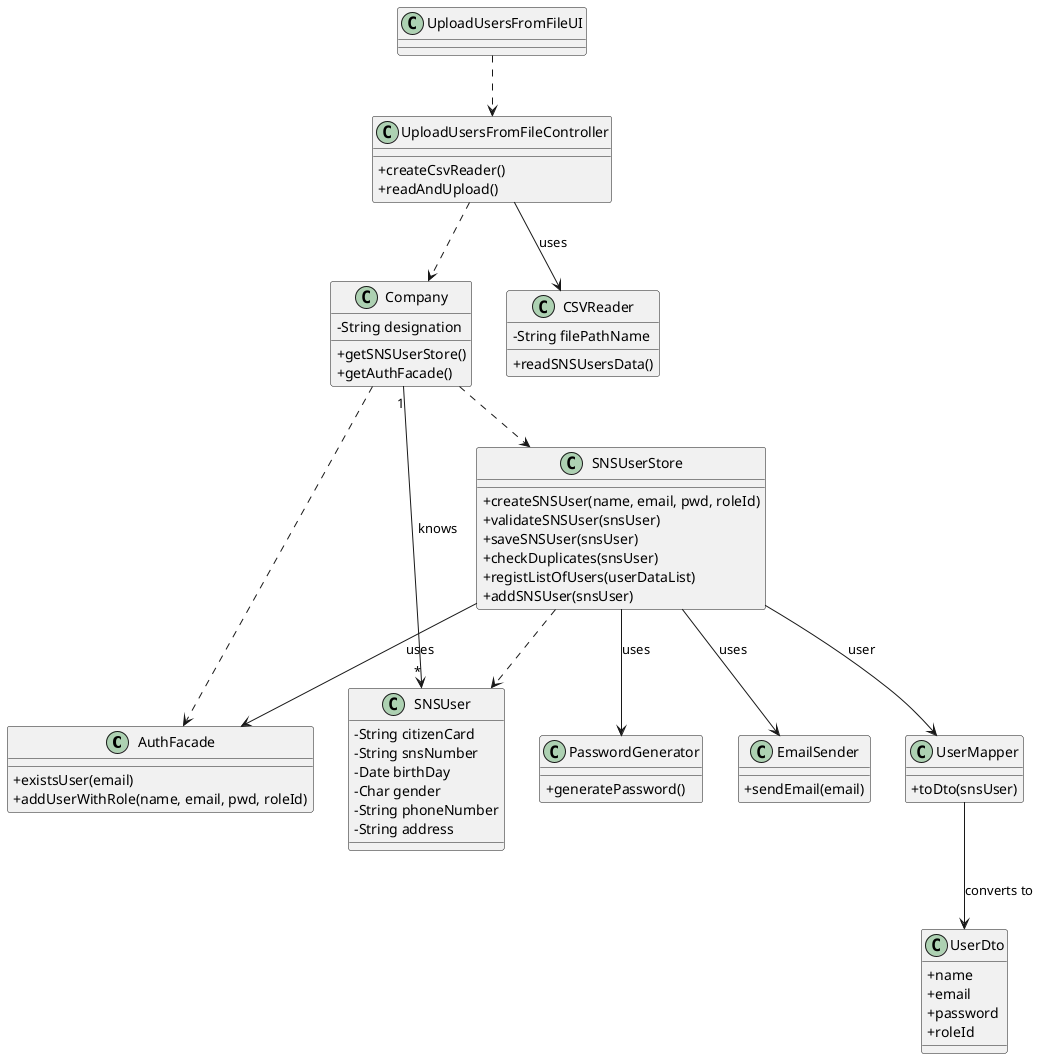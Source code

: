 @startuml
skinparam classAttributeIconSize 0

class AuthFacade {
  + existsUser(email)
  + addUserWithRole(name, email, pwd, roleId)
}

class Company {
  - String designation
  + getSNSUserStore()
  + getAuthFacade()
}

class UploadUsersFromFileController {
  + createCsvReader()
  + readAndUpload()
}

class UploadUsersFromFileUI { }

class SNSUser {
  - String citizenCard
  - String snsNumber
  - Date birthDay
  - Char gender
  - String phoneNumber
  - String address
}

class SNSUserStore {
  + createSNSUser(name, email, pwd, roleId)
  + validateSNSUser(snsUser)
  + saveSNSUser(snsUser)
  + checkDuplicates(snsUser)
  + registListOfUsers(userDataList)
  + addSNSUser(snsUser)
}

class PasswordGenerator {
  + generatePassword()
}

class EmailSender {
  + sendEmail(email)
}

class CSVReader {
  - String filePathName

  + readSNSUsersData()
}

class UserMapper{
  + toDto(snsUser)
}

class UserDto{
  + name
  + email
  + password 
  + roleId
}

Company ..> SNSUserStore
Company ..> AuthFacade
Company "1" --> "*" SNSUser : knows
UploadUsersFromFileController ..> Company
UploadUsersFromFileUI ..> UploadUsersFromFileController
UploadUsersFromFileController --> CSVReader : uses
SNSUserStore --> AuthFacade : uses
SNSUserStore --> PasswordGenerator : uses
SNSUserStore --> EmailSender : uses
SNSUserStore ..> SNSUser
SNSUserStore --> UserMapper : user
UserMapper --> UserDto : converts to


@enduml